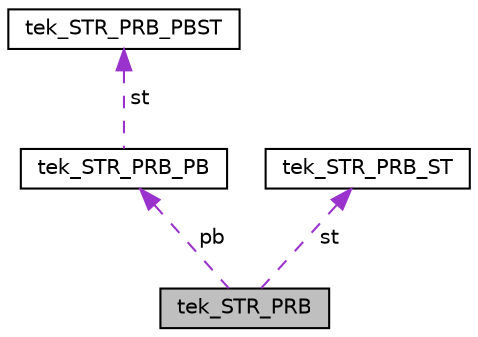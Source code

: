 digraph "tek_STR_PRB"
{
 // LATEX_PDF_SIZE
  edge [fontname="Helvetica",fontsize="10",labelfontname="Helvetica",labelfontsize="10"];
  node [fontname="Helvetica",fontsize="10",shape=record];
  Node1 [label="tek_STR_PRB",height=0.2,width=0.4,color="black", fillcolor="grey75", style="filled", fontcolor="black",tooltip=" "];
  Node2 -> Node1 [dir="back",color="darkorchid3",fontsize="10",style="dashed",label=" pb" ,fontname="Helvetica"];
  Node2 [label="tek_STR_PRB_PB",height=0.2,width=0.4,color="black", fillcolor="white", style="filled",URL="$structtek___s_t_r___p_r_b_1_1tek___s_t_r___p_r_b___p_b.html",tooltip=" "];
  Node3 -> Node2 [dir="back",color="darkorchid3",fontsize="10",style="dashed",label=" st" ,fontname="Helvetica"];
  Node3 [label="tek_STR_PRB_PBST",height=0.2,width=0.4,color="black", fillcolor="white", style="filled",URL="$structtek___s_t_r___p_r_b_1_1tek___s_t_r___p_r_b___p_b_1_1tek___s_t_r___p_r_b___p_b_s_t.html",tooltip=" "];
  Node4 -> Node1 [dir="back",color="darkorchid3",fontsize="10",style="dashed",label=" st" ,fontname="Helvetica"];
  Node4 [label="tek_STR_PRB_ST",height=0.2,width=0.4,color="black", fillcolor="white", style="filled",URL="$structtek___s_t_r___p_r_b_1_1tek___s_t_r___p_r_b___s_t.html",tooltip=" "];
}
